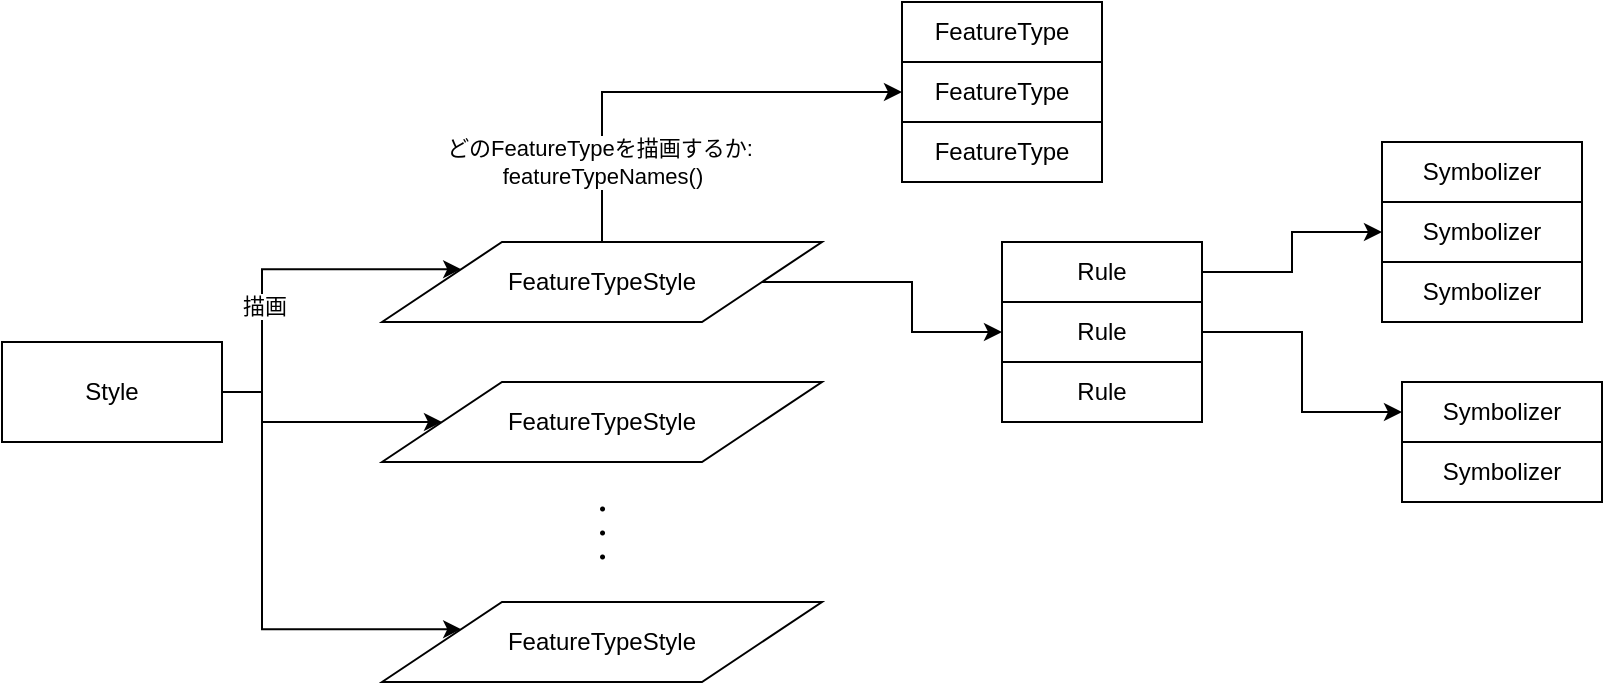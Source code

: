 <mxfile version="21.3.7" type="device">
  <diagram name="ページ1" id="HWasUjvNFvqL7pTQIFyQ">
    <mxGraphModel dx="1047" dy="801" grid="1" gridSize="10" guides="1" tooltips="1" connect="1" arrows="1" fold="1" page="1" pageScale="1" pageWidth="827" pageHeight="1169" math="0" shadow="0">
      <root>
        <mxCell id="0" />
        <mxCell id="1" parent="0" />
        <mxCell id="7MP6xFmvh3Tcj1e3PFsP-28" style="edgeStyle=orthogonalEdgeStyle;rounded=0;orthogonalLoop=1;jettySize=auto;html=1;exitX=1;exitY=0.5;exitDx=0;exitDy=0;entryX=0;entryY=0.25;entryDx=0;entryDy=0;" edge="1" parent="1" source="7MP6xFmvh3Tcj1e3PFsP-2" target="7MP6xFmvh3Tcj1e3PFsP-5">
          <mxGeometry relative="1" as="geometry">
            <Array as="points">
              <mxPoint x="200" y="275" />
              <mxPoint x="200" y="394" />
            </Array>
          </mxGeometry>
        </mxCell>
        <mxCell id="7MP6xFmvh3Tcj1e3PFsP-2" value="Style" style="rounded=0;whiteSpace=wrap;html=1;" vertex="1" parent="1">
          <mxGeometry x="70" y="250" width="110" height="50" as="geometry" />
        </mxCell>
        <mxCell id="7MP6xFmvh3Tcj1e3PFsP-3" value="FeatureTypeStyle" style="shape=parallelogram;perimeter=parallelogramPerimeter;whiteSpace=wrap;html=1;fixedSize=1;size=60;" vertex="1" parent="1">
          <mxGeometry x="260" y="200" width="220" height="40" as="geometry" />
        </mxCell>
        <mxCell id="7MP6xFmvh3Tcj1e3PFsP-4" value="FeatureTypeStyle" style="shape=parallelogram;perimeter=parallelogramPerimeter;whiteSpace=wrap;html=1;fixedSize=1;size=60;" vertex="1" parent="1">
          <mxGeometry x="260" y="270" width="220" height="40" as="geometry" />
        </mxCell>
        <mxCell id="7MP6xFmvh3Tcj1e3PFsP-5" value="FeatureTypeStyle" style="shape=parallelogram;perimeter=parallelogramPerimeter;whiteSpace=wrap;html=1;fixedSize=1;size=60;" vertex="1" parent="1">
          <mxGeometry x="260" y="380" width="220" height="40" as="geometry" />
        </mxCell>
        <mxCell id="7MP6xFmvh3Tcj1e3PFsP-6" value="・・・" style="text;html=1;align=center;verticalAlign=middle;resizable=0;points=[];autosize=1;strokeColor=none;fillColor=none;rotation=90;" vertex="1" parent="1">
          <mxGeometry x="340" y="330" width="60" height="30" as="geometry" />
        </mxCell>
        <mxCell id="7MP6xFmvh3Tcj1e3PFsP-7" value="FeatureType" style="rounded=0;whiteSpace=wrap;html=1;" vertex="1" parent="1">
          <mxGeometry x="520" y="80" width="100" height="30" as="geometry" />
        </mxCell>
        <mxCell id="7MP6xFmvh3Tcj1e3PFsP-8" value="FeatureType" style="rounded=0;whiteSpace=wrap;html=1;" vertex="1" parent="1">
          <mxGeometry x="520" y="110" width="100" height="30" as="geometry" />
        </mxCell>
        <mxCell id="7MP6xFmvh3Tcj1e3PFsP-9" value="FeatureType" style="rounded=0;whiteSpace=wrap;html=1;" vertex="1" parent="1">
          <mxGeometry x="520" y="140" width="100" height="30" as="geometry" />
        </mxCell>
        <mxCell id="7MP6xFmvh3Tcj1e3PFsP-10" value="" style="endArrow=classic;html=1;rounded=0;exitX=0.5;exitY=0;exitDx=0;exitDy=0;edgeStyle=orthogonalEdgeStyle;" edge="1" parent="1" source="7MP6xFmvh3Tcj1e3PFsP-3" target="7MP6xFmvh3Tcj1e3PFsP-8">
          <mxGeometry width="50" height="50" relative="1" as="geometry">
            <mxPoint x="380" y="130" as="sourcePoint" />
            <mxPoint x="430" y="80" as="targetPoint" />
            <Array as="points">
              <mxPoint x="370" y="125" />
            </Array>
          </mxGeometry>
        </mxCell>
        <mxCell id="7MP6xFmvh3Tcj1e3PFsP-11" value="どのFeatureTypeを描画するか:&amp;nbsp;&lt;br&gt;featureTypeNames()" style="edgeLabel;html=1;align=center;verticalAlign=middle;resizable=0;points=[];" vertex="1" connectable="0" parent="7MP6xFmvh3Tcj1e3PFsP-10">
          <mxGeometry x="-0.724" y="-1" relative="1" as="geometry">
            <mxPoint x="-1" y="-9" as="offset" />
          </mxGeometry>
        </mxCell>
        <mxCell id="7MP6xFmvh3Tcj1e3PFsP-12" value="Rule" style="rounded=0;whiteSpace=wrap;html=1;" vertex="1" parent="1">
          <mxGeometry x="570" y="200" width="100" height="30" as="geometry" />
        </mxCell>
        <mxCell id="7MP6xFmvh3Tcj1e3PFsP-19" style="edgeStyle=orthogonalEdgeStyle;rounded=0;orthogonalLoop=1;jettySize=auto;html=1;exitX=1;exitY=0.5;exitDx=0;exitDy=0;entryX=0;entryY=0.5;entryDx=0;entryDy=0;" edge="1" parent="1" source="7MP6xFmvh3Tcj1e3PFsP-12" target="7MP6xFmvh3Tcj1e3PFsP-17">
          <mxGeometry relative="1" as="geometry" />
        </mxCell>
        <mxCell id="7MP6xFmvh3Tcj1e3PFsP-13" value="Rule" style="rounded=0;whiteSpace=wrap;html=1;" vertex="1" parent="1">
          <mxGeometry x="570" y="230" width="100" height="30" as="geometry" />
        </mxCell>
        <mxCell id="7MP6xFmvh3Tcj1e3PFsP-14" value="Rule" style="rounded=0;whiteSpace=wrap;html=1;" vertex="1" parent="1">
          <mxGeometry x="570" y="260" width="100" height="30" as="geometry" />
        </mxCell>
        <mxCell id="7MP6xFmvh3Tcj1e3PFsP-15" value="" style="endArrow=classic;html=1;rounded=0;entryX=0;entryY=0.5;entryDx=0;entryDy=0;exitX=1;exitY=0.5;exitDx=0;exitDy=0;edgeStyle=orthogonalEdgeStyle;" edge="1" parent="1" source="7MP6xFmvh3Tcj1e3PFsP-3" target="7MP6xFmvh3Tcj1e3PFsP-13">
          <mxGeometry width="50" height="50" relative="1" as="geometry">
            <mxPoint x="550" y="510" as="sourcePoint" />
            <mxPoint x="600" y="460" as="targetPoint" />
          </mxGeometry>
        </mxCell>
        <mxCell id="7MP6xFmvh3Tcj1e3PFsP-16" value="Symbolizer" style="rounded=0;whiteSpace=wrap;html=1;" vertex="1" parent="1">
          <mxGeometry x="760" y="150" width="100" height="30" as="geometry" />
        </mxCell>
        <mxCell id="7MP6xFmvh3Tcj1e3PFsP-17" value="Symbolizer" style="rounded=0;whiteSpace=wrap;html=1;" vertex="1" parent="1">
          <mxGeometry x="760" y="180" width="100" height="30" as="geometry" />
        </mxCell>
        <mxCell id="7MP6xFmvh3Tcj1e3PFsP-18" value="Symbolizer" style="rounded=0;whiteSpace=wrap;html=1;" vertex="1" parent="1">
          <mxGeometry x="760" y="210" width="100" height="30" as="geometry" />
        </mxCell>
        <mxCell id="7MP6xFmvh3Tcj1e3PFsP-20" value="Symbolizer" style="rounded=0;whiteSpace=wrap;html=1;" vertex="1" parent="1">
          <mxGeometry x="770" y="270" width="100" height="30" as="geometry" />
        </mxCell>
        <mxCell id="7MP6xFmvh3Tcj1e3PFsP-21" value="Symbolizer" style="rounded=0;whiteSpace=wrap;html=1;" vertex="1" parent="1">
          <mxGeometry x="770" y="300" width="100" height="30" as="geometry" />
        </mxCell>
        <mxCell id="7MP6xFmvh3Tcj1e3PFsP-24" style="edgeStyle=orthogonalEdgeStyle;rounded=0;orthogonalLoop=1;jettySize=auto;html=1;exitX=1;exitY=0.5;exitDx=0;exitDy=0;entryX=0;entryY=0.5;entryDx=0;entryDy=0;" edge="1" parent="1" source="7MP6xFmvh3Tcj1e3PFsP-13" target="7MP6xFmvh3Tcj1e3PFsP-20">
          <mxGeometry relative="1" as="geometry">
            <mxPoint x="680" y="225" as="sourcePoint" />
            <mxPoint x="770" y="205" as="targetPoint" />
          </mxGeometry>
        </mxCell>
        <mxCell id="7MP6xFmvh3Tcj1e3PFsP-25" value="" style="endArrow=classic;html=1;rounded=0;entryX=0;entryY=0.25;entryDx=0;entryDy=0;exitX=1;exitY=0.5;exitDx=0;exitDy=0;edgeStyle=orthogonalEdgeStyle;" edge="1" parent="1" source="7MP6xFmvh3Tcj1e3PFsP-2" target="7MP6xFmvh3Tcj1e3PFsP-3">
          <mxGeometry width="50" height="50" relative="1" as="geometry">
            <mxPoint x="10" y="450" as="sourcePoint" />
            <mxPoint x="60" y="400" as="targetPoint" />
            <Array as="points">
              <mxPoint x="200" y="275" />
              <mxPoint x="200" y="214" />
            </Array>
          </mxGeometry>
        </mxCell>
        <mxCell id="7MP6xFmvh3Tcj1e3PFsP-29" value="描画" style="edgeLabel;html=1;align=center;verticalAlign=middle;resizable=0;points=[];" vertex="1" connectable="0" parent="7MP6xFmvh3Tcj1e3PFsP-25">
          <mxGeometry x="-0.304" y="-1" relative="1" as="geometry">
            <mxPoint as="offset" />
          </mxGeometry>
        </mxCell>
        <mxCell id="7MP6xFmvh3Tcj1e3PFsP-26" value="" style="endArrow=classic;html=1;rounded=0;entryX=0;entryY=0.5;entryDx=0;entryDy=0;exitX=1;exitY=0.5;exitDx=0;exitDy=0;edgeStyle=orthogonalEdgeStyle;" edge="1" parent="1" source="7MP6xFmvh3Tcj1e3PFsP-2" target="7MP6xFmvh3Tcj1e3PFsP-4">
          <mxGeometry width="50" height="50" relative="1" as="geometry">
            <mxPoint x="190" y="285" as="sourcePoint" />
            <mxPoint x="310" y="224" as="targetPoint" />
            <Array as="points">
              <mxPoint x="200" y="275" />
              <mxPoint x="200" y="290" />
            </Array>
          </mxGeometry>
        </mxCell>
      </root>
    </mxGraphModel>
  </diagram>
</mxfile>
